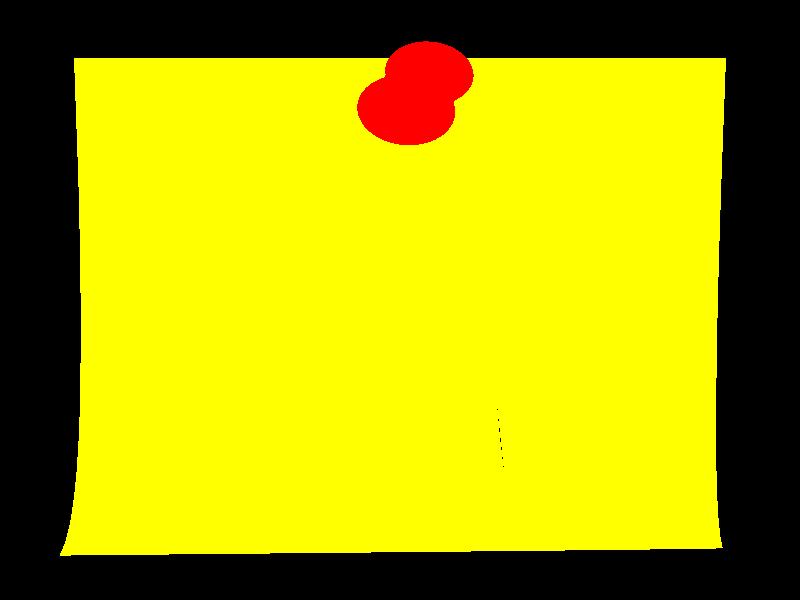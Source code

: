 // $Id: postit.pov,v 1.2 2014/02/05 03:40:15 trevin Exp trevin $
//
// Persistence Of Vision version 3.6 scene description
// Post-It note icon
// by Trevin Beattie
//
// Render with the following settings:
// +FN +AM3 +A0.3 +UA +W48 +H48
//
// This graphic is distributed under the Creative Commons
// Attribution-ShareAlike license:
// http://creativecommons.org/licenses/by-sa/3.0/
// Permission is granted to modify and distribute this work
// under condition that the original author is attributed
// and under the same or derivative Creative Commons license.

#include "colors.inc"
#include "metals.inc"

global_settings {
    assumed_gamma 2.2
    max_trace_level 24
}

camera {
    location <0, 0.75, -5>
    right x
    up y
    sky y
    direction 2 * z
    look_at <0, 0, 0>
}

// The sky should be totally transparent, so the icon has no background.
sky_sphere {
    pigment { rgbt 1 }
}

light_source {
    <-100, 100, -500>
    color White
}

bicubic_patch {
    type 1
    flatness 0.01
    u_steps 5
    v_steps 5
    <-1, 1, 0>, <-0.5, 1, 0>, <0.5, 1, 0>, <1, 1, 0>,
    <-1, 0.5, 0>, <-0.5, 0.5, 0>, <0.5, 0.5, 0>, <1, 0.5, 0>,
    <-1, -0.875, 0>, <-0.5, -0.875, 0>, <0.5, -0.875, 0>, <1, -0.875, 0>,
    <-1, -0.9375, -0.5>, <-0.5, -0.953125, -0.4375>, <0.75, -0.984375, -0.3125>, <1, -1, -0.25>
    pigment { color Yellow }
    finish {
	ambient 0.2
	specular 0.15
	roughness 0.9
    }
}

union {

    merge {
	cone {
	    <0, 0, -0.125>, 0.125, <0, 0, -0.5>, 0.1
	}
	cone {
	    <0, 0, -0.12>, 0.15, <0, 0, -0.25>, 0.05
	}
	cone {
	    <0, 0, -0.25>, 0.05, <0, 0, -0.505>, 0.125
	}
	pigment { color Red }
	finish {
	    ambient 0.15
	    specular 0.6
	    roughness 0.1
	}
    }

    cone {
	<0, 0, 0.25>, 0.0078125, <0, 0, -0.25>, 0.03125
	texture { T_Chrome_2D }
    }

    rotate <20, -10, 0>
    translate <0, 0.75, 0>
}
